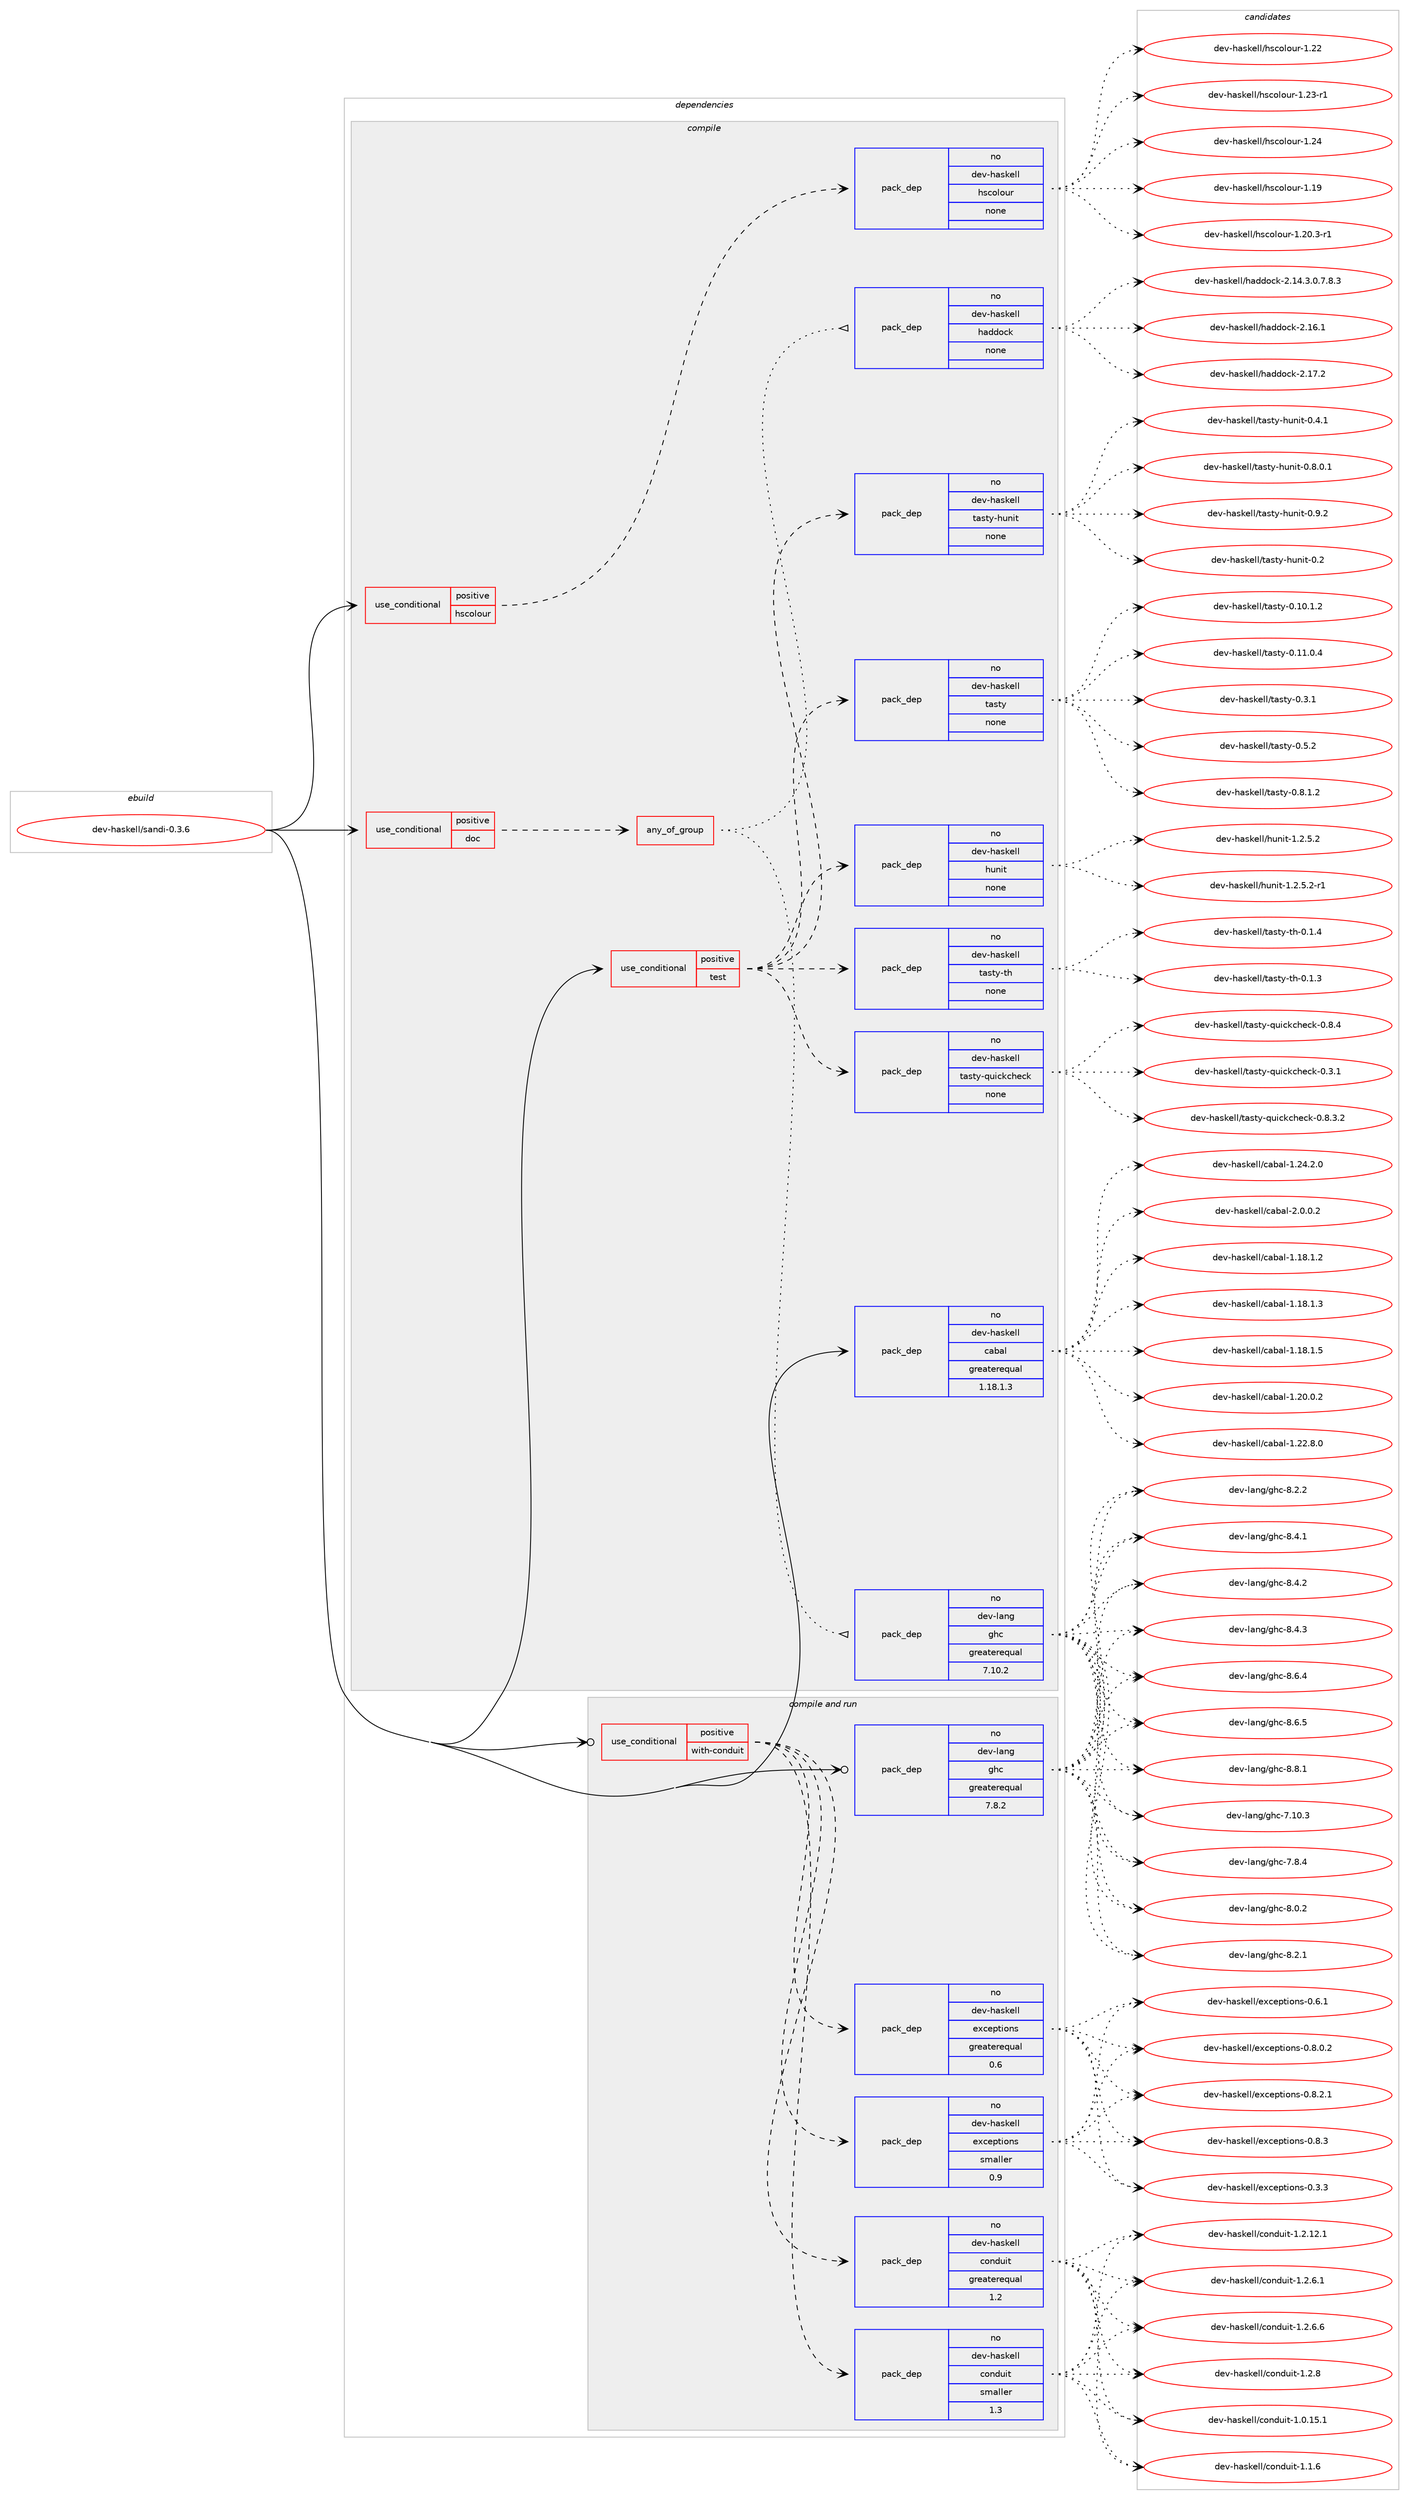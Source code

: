 digraph prolog {

# *************
# Graph options
# *************

newrank=true;
concentrate=true;
compound=true;
graph [rankdir=LR,fontname=Helvetica,fontsize=10,ranksep=1.5];#, ranksep=2.5, nodesep=0.2];
edge  [arrowhead=vee];
node  [fontname=Helvetica,fontsize=10];

# **********
# The ebuild
# **********

subgraph cluster_leftcol {
color=gray;
rank=same;
label=<<i>ebuild</i>>;
id [label="dev-haskell/sandi-0.3.6", color=red, width=4, href="../dev-haskell/sandi-0.3.6.svg"];
}

# ****************
# The dependencies
# ****************

subgraph cluster_midcol {
color=gray;
label=<<i>dependencies</i>>;
subgraph cluster_compile {
fillcolor="#eeeeee";
style=filled;
label=<<i>compile</i>>;
subgraph cond127393 {
dependency542852 [label=<<TABLE BORDER="0" CELLBORDER="1" CELLSPACING="0" CELLPADDING="4"><TR><TD ROWSPAN="3" CELLPADDING="10">use_conditional</TD></TR><TR><TD>positive</TD></TR><TR><TD>doc</TD></TR></TABLE>>, shape=none, color=red];
subgraph any10422 {
dependency542853 [label=<<TABLE BORDER="0" CELLBORDER="1" CELLSPACING="0" CELLPADDING="4"><TR><TD CELLPADDING="10">any_of_group</TD></TR></TABLE>>, shape=none, color=red];subgraph pack404680 {
dependency542854 [label=<<TABLE BORDER="0" CELLBORDER="1" CELLSPACING="0" CELLPADDING="4" WIDTH="220"><TR><TD ROWSPAN="6" CELLPADDING="30">pack_dep</TD></TR><TR><TD WIDTH="110">no</TD></TR><TR><TD>dev-haskell</TD></TR><TR><TD>haddock</TD></TR><TR><TD>none</TD></TR><TR><TD></TD></TR></TABLE>>, shape=none, color=blue];
}
dependency542853:e -> dependency542854:w [weight=20,style="dotted",arrowhead="oinv"];
subgraph pack404681 {
dependency542855 [label=<<TABLE BORDER="0" CELLBORDER="1" CELLSPACING="0" CELLPADDING="4" WIDTH="220"><TR><TD ROWSPAN="6" CELLPADDING="30">pack_dep</TD></TR><TR><TD WIDTH="110">no</TD></TR><TR><TD>dev-lang</TD></TR><TR><TD>ghc</TD></TR><TR><TD>greaterequal</TD></TR><TR><TD>7.10.2</TD></TR></TABLE>>, shape=none, color=blue];
}
dependency542853:e -> dependency542855:w [weight=20,style="dotted",arrowhead="oinv"];
}
dependency542852:e -> dependency542853:w [weight=20,style="dashed",arrowhead="vee"];
}
id:e -> dependency542852:w [weight=20,style="solid",arrowhead="vee"];
subgraph cond127394 {
dependency542856 [label=<<TABLE BORDER="0" CELLBORDER="1" CELLSPACING="0" CELLPADDING="4"><TR><TD ROWSPAN="3" CELLPADDING="10">use_conditional</TD></TR><TR><TD>positive</TD></TR><TR><TD>hscolour</TD></TR></TABLE>>, shape=none, color=red];
subgraph pack404682 {
dependency542857 [label=<<TABLE BORDER="0" CELLBORDER="1" CELLSPACING="0" CELLPADDING="4" WIDTH="220"><TR><TD ROWSPAN="6" CELLPADDING="30">pack_dep</TD></TR><TR><TD WIDTH="110">no</TD></TR><TR><TD>dev-haskell</TD></TR><TR><TD>hscolour</TD></TR><TR><TD>none</TD></TR><TR><TD></TD></TR></TABLE>>, shape=none, color=blue];
}
dependency542856:e -> dependency542857:w [weight=20,style="dashed",arrowhead="vee"];
}
id:e -> dependency542856:w [weight=20,style="solid",arrowhead="vee"];
subgraph cond127395 {
dependency542858 [label=<<TABLE BORDER="0" CELLBORDER="1" CELLSPACING="0" CELLPADDING="4"><TR><TD ROWSPAN="3" CELLPADDING="10">use_conditional</TD></TR><TR><TD>positive</TD></TR><TR><TD>test</TD></TR></TABLE>>, shape=none, color=red];
subgraph pack404683 {
dependency542859 [label=<<TABLE BORDER="0" CELLBORDER="1" CELLSPACING="0" CELLPADDING="4" WIDTH="220"><TR><TD ROWSPAN="6" CELLPADDING="30">pack_dep</TD></TR><TR><TD WIDTH="110">no</TD></TR><TR><TD>dev-haskell</TD></TR><TR><TD>hunit</TD></TR><TR><TD>none</TD></TR><TR><TD></TD></TR></TABLE>>, shape=none, color=blue];
}
dependency542858:e -> dependency542859:w [weight=20,style="dashed",arrowhead="vee"];
subgraph pack404684 {
dependency542860 [label=<<TABLE BORDER="0" CELLBORDER="1" CELLSPACING="0" CELLPADDING="4" WIDTH="220"><TR><TD ROWSPAN="6" CELLPADDING="30">pack_dep</TD></TR><TR><TD WIDTH="110">no</TD></TR><TR><TD>dev-haskell</TD></TR><TR><TD>tasty</TD></TR><TR><TD>none</TD></TR><TR><TD></TD></TR></TABLE>>, shape=none, color=blue];
}
dependency542858:e -> dependency542860:w [weight=20,style="dashed",arrowhead="vee"];
subgraph pack404685 {
dependency542861 [label=<<TABLE BORDER="0" CELLBORDER="1" CELLSPACING="0" CELLPADDING="4" WIDTH="220"><TR><TD ROWSPAN="6" CELLPADDING="30">pack_dep</TD></TR><TR><TD WIDTH="110">no</TD></TR><TR><TD>dev-haskell</TD></TR><TR><TD>tasty-hunit</TD></TR><TR><TD>none</TD></TR><TR><TD></TD></TR></TABLE>>, shape=none, color=blue];
}
dependency542858:e -> dependency542861:w [weight=20,style="dashed",arrowhead="vee"];
subgraph pack404686 {
dependency542862 [label=<<TABLE BORDER="0" CELLBORDER="1" CELLSPACING="0" CELLPADDING="4" WIDTH="220"><TR><TD ROWSPAN="6" CELLPADDING="30">pack_dep</TD></TR><TR><TD WIDTH="110">no</TD></TR><TR><TD>dev-haskell</TD></TR><TR><TD>tasty-quickcheck</TD></TR><TR><TD>none</TD></TR><TR><TD></TD></TR></TABLE>>, shape=none, color=blue];
}
dependency542858:e -> dependency542862:w [weight=20,style="dashed",arrowhead="vee"];
subgraph pack404687 {
dependency542863 [label=<<TABLE BORDER="0" CELLBORDER="1" CELLSPACING="0" CELLPADDING="4" WIDTH="220"><TR><TD ROWSPAN="6" CELLPADDING="30">pack_dep</TD></TR><TR><TD WIDTH="110">no</TD></TR><TR><TD>dev-haskell</TD></TR><TR><TD>tasty-th</TD></TR><TR><TD>none</TD></TR><TR><TD></TD></TR></TABLE>>, shape=none, color=blue];
}
dependency542858:e -> dependency542863:w [weight=20,style="dashed",arrowhead="vee"];
}
id:e -> dependency542858:w [weight=20,style="solid",arrowhead="vee"];
subgraph pack404688 {
dependency542864 [label=<<TABLE BORDER="0" CELLBORDER="1" CELLSPACING="0" CELLPADDING="4" WIDTH="220"><TR><TD ROWSPAN="6" CELLPADDING="30">pack_dep</TD></TR><TR><TD WIDTH="110">no</TD></TR><TR><TD>dev-haskell</TD></TR><TR><TD>cabal</TD></TR><TR><TD>greaterequal</TD></TR><TR><TD>1.18.1.3</TD></TR></TABLE>>, shape=none, color=blue];
}
id:e -> dependency542864:w [weight=20,style="solid",arrowhead="vee"];
}
subgraph cluster_compileandrun {
fillcolor="#eeeeee";
style=filled;
label=<<i>compile and run</i>>;
subgraph cond127396 {
dependency542865 [label=<<TABLE BORDER="0" CELLBORDER="1" CELLSPACING="0" CELLPADDING="4"><TR><TD ROWSPAN="3" CELLPADDING="10">use_conditional</TD></TR><TR><TD>positive</TD></TR><TR><TD>with-conduit</TD></TR></TABLE>>, shape=none, color=red];
subgraph pack404689 {
dependency542866 [label=<<TABLE BORDER="0" CELLBORDER="1" CELLSPACING="0" CELLPADDING="4" WIDTH="220"><TR><TD ROWSPAN="6" CELLPADDING="30">pack_dep</TD></TR><TR><TD WIDTH="110">no</TD></TR><TR><TD>dev-haskell</TD></TR><TR><TD>conduit</TD></TR><TR><TD>greaterequal</TD></TR><TR><TD>1.2</TD></TR></TABLE>>, shape=none, color=blue];
}
dependency542865:e -> dependency542866:w [weight=20,style="dashed",arrowhead="vee"];
subgraph pack404690 {
dependency542867 [label=<<TABLE BORDER="0" CELLBORDER="1" CELLSPACING="0" CELLPADDING="4" WIDTH="220"><TR><TD ROWSPAN="6" CELLPADDING="30">pack_dep</TD></TR><TR><TD WIDTH="110">no</TD></TR><TR><TD>dev-haskell</TD></TR><TR><TD>conduit</TD></TR><TR><TD>smaller</TD></TR><TR><TD>1.3</TD></TR></TABLE>>, shape=none, color=blue];
}
dependency542865:e -> dependency542867:w [weight=20,style="dashed",arrowhead="vee"];
subgraph pack404691 {
dependency542868 [label=<<TABLE BORDER="0" CELLBORDER="1" CELLSPACING="0" CELLPADDING="4" WIDTH="220"><TR><TD ROWSPAN="6" CELLPADDING="30">pack_dep</TD></TR><TR><TD WIDTH="110">no</TD></TR><TR><TD>dev-haskell</TD></TR><TR><TD>exceptions</TD></TR><TR><TD>greaterequal</TD></TR><TR><TD>0.6</TD></TR></TABLE>>, shape=none, color=blue];
}
dependency542865:e -> dependency542868:w [weight=20,style="dashed",arrowhead="vee"];
subgraph pack404692 {
dependency542869 [label=<<TABLE BORDER="0" CELLBORDER="1" CELLSPACING="0" CELLPADDING="4" WIDTH="220"><TR><TD ROWSPAN="6" CELLPADDING="30">pack_dep</TD></TR><TR><TD WIDTH="110">no</TD></TR><TR><TD>dev-haskell</TD></TR><TR><TD>exceptions</TD></TR><TR><TD>smaller</TD></TR><TR><TD>0.9</TD></TR></TABLE>>, shape=none, color=blue];
}
dependency542865:e -> dependency542869:w [weight=20,style="dashed",arrowhead="vee"];
}
id:e -> dependency542865:w [weight=20,style="solid",arrowhead="odotvee"];
subgraph pack404693 {
dependency542870 [label=<<TABLE BORDER="0" CELLBORDER="1" CELLSPACING="0" CELLPADDING="4" WIDTH="220"><TR><TD ROWSPAN="6" CELLPADDING="30">pack_dep</TD></TR><TR><TD WIDTH="110">no</TD></TR><TR><TD>dev-lang</TD></TR><TR><TD>ghc</TD></TR><TR><TD>greaterequal</TD></TR><TR><TD>7.8.2</TD></TR></TABLE>>, shape=none, color=blue];
}
id:e -> dependency542870:w [weight=20,style="solid",arrowhead="odotvee"];
}
subgraph cluster_run {
fillcolor="#eeeeee";
style=filled;
label=<<i>run</i>>;
}
}

# **************
# The candidates
# **************

subgraph cluster_choices {
rank=same;
color=gray;
label=<<i>candidates</i>>;

subgraph choice404680 {
color=black;
nodesep=1;
choice1001011184510497115107101108108471049710010011199107455046495246514648465546564651 [label="dev-haskell/haddock-2.14.3.0.7.8.3", color=red, width=4,href="../dev-haskell/haddock-2.14.3.0.7.8.3.svg"];
choice100101118451049711510710110810847104971001001119910745504649544649 [label="dev-haskell/haddock-2.16.1", color=red, width=4,href="../dev-haskell/haddock-2.16.1.svg"];
choice100101118451049711510710110810847104971001001119910745504649554650 [label="dev-haskell/haddock-2.17.2", color=red, width=4,href="../dev-haskell/haddock-2.17.2.svg"];
dependency542854:e -> choice1001011184510497115107101108108471049710010011199107455046495246514648465546564651:w [style=dotted,weight="100"];
dependency542854:e -> choice100101118451049711510710110810847104971001001119910745504649544649:w [style=dotted,weight="100"];
dependency542854:e -> choice100101118451049711510710110810847104971001001119910745504649554650:w [style=dotted,weight="100"];
}
subgraph choice404681 {
color=black;
nodesep=1;
choice1001011184510897110103471031049945554649484651 [label="dev-lang/ghc-7.10.3", color=red, width=4,href="../dev-lang/ghc-7.10.3.svg"];
choice10010111845108971101034710310499455546564652 [label="dev-lang/ghc-7.8.4", color=red, width=4,href="../dev-lang/ghc-7.8.4.svg"];
choice10010111845108971101034710310499455646484650 [label="dev-lang/ghc-8.0.2", color=red, width=4,href="../dev-lang/ghc-8.0.2.svg"];
choice10010111845108971101034710310499455646504649 [label="dev-lang/ghc-8.2.1", color=red, width=4,href="../dev-lang/ghc-8.2.1.svg"];
choice10010111845108971101034710310499455646504650 [label="dev-lang/ghc-8.2.2", color=red, width=4,href="../dev-lang/ghc-8.2.2.svg"];
choice10010111845108971101034710310499455646524649 [label="dev-lang/ghc-8.4.1", color=red, width=4,href="../dev-lang/ghc-8.4.1.svg"];
choice10010111845108971101034710310499455646524650 [label="dev-lang/ghc-8.4.2", color=red, width=4,href="../dev-lang/ghc-8.4.2.svg"];
choice10010111845108971101034710310499455646524651 [label="dev-lang/ghc-8.4.3", color=red, width=4,href="../dev-lang/ghc-8.4.3.svg"];
choice10010111845108971101034710310499455646544652 [label="dev-lang/ghc-8.6.4", color=red, width=4,href="../dev-lang/ghc-8.6.4.svg"];
choice10010111845108971101034710310499455646544653 [label="dev-lang/ghc-8.6.5", color=red, width=4,href="../dev-lang/ghc-8.6.5.svg"];
choice10010111845108971101034710310499455646564649 [label="dev-lang/ghc-8.8.1", color=red, width=4,href="../dev-lang/ghc-8.8.1.svg"];
dependency542855:e -> choice1001011184510897110103471031049945554649484651:w [style=dotted,weight="100"];
dependency542855:e -> choice10010111845108971101034710310499455546564652:w [style=dotted,weight="100"];
dependency542855:e -> choice10010111845108971101034710310499455646484650:w [style=dotted,weight="100"];
dependency542855:e -> choice10010111845108971101034710310499455646504649:w [style=dotted,weight="100"];
dependency542855:e -> choice10010111845108971101034710310499455646504650:w [style=dotted,weight="100"];
dependency542855:e -> choice10010111845108971101034710310499455646524649:w [style=dotted,weight="100"];
dependency542855:e -> choice10010111845108971101034710310499455646524650:w [style=dotted,weight="100"];
dependency542855:e -> choice10010111845108971101034710310499455646524651:w [style=dotted,weight="100"];
dependency542855:e -> choice10010111845108971101034710310499455646544652:w [style=dotted,weight="100"];
dependency542855:e -> choice10010111845108971101034710310499455646544653:w [style=dotted,weight="100"];
dependency542855:e -> choice10010111845108971101034710310499455646564649:w [style=dotted,weight="100"];
}
subgraph choice404682 {
color=black;
nodesep=1;
choice100101118451049711510710110810847104115991111081111171144549464957 [label="dev-haskell/hscolour-1.19", color=red, width=4,href="../dev-haskell/hscolour-1.19.svg"];
choice10010111845104971151071011081084710411599111108111117114454946504846514511449 [label="dev-haskell/hscolour-1.20.3-r1", color=red, width=4,href="../dev-haskell/hscolour-1.20.3-r1.svg"];
choice100101118451049711510710110810847104115991111081111171144549465050 [label="dev-haskell/hscolour-1.22", color=red, width=4,href="../dev-haskell/hscolour-1.22.svg"];
choice1001011184510497115107101108108471041159911110811111711445494650514511449 [label="dev-haskell/hscolour-1.23-r1", color=red, width=4,href="../dev-haskell/hscolour-1.23-r1.svg"];
choice100101118451049711510710110810847104115991111081111171144549465052 [label="dev-haskell/hscolour-1.24", color=red, width=4,href="../dev-haskell/hscolour-1.24.svg"];
dependency542857:e -> choice100101118451049711510710110810847104115991111081111171144549464957:w [style=dotted,weight="100"];
dependency542857:e -> choice10010111845104971151071011081084710411599111108111117114454946504846514511449:w [style=dotted,weight="100"];
dependency542857:e -> choice100101118451049711510710110810847104115991111081111171144549465050:w [style=dotted,weight="100"];
dependency542857:e -> choice1001011184510497115107101108108471041159911110811111711445494650514511449:w [style=dotted,weight="100"];
dependency542857:e -> choice100101118451049711510710110810847104115991111081111171144549465052:w [style=dotted,weight="100"];
}
subgraph choice404683 {
color=black;
nodesep=1;
choice1001011184510497115107101108108471041171101051164549465046534650 [label="dev-haskell/hunit-1.2.5.2", color=red, width=4,href="../dev-haskell/hunit-1.2.5.2.svg"];
choice10010111845104971151071011081084710411711010511645494650465346504511449 [label="dev-haskell/hunit-1.2.5.2-r1", color=red, width=4,href="../dev-haskell/hunit-1.2.5.2-r1.svg"];
dependency542859:e -> choice1001011184510497115107101108108471041171101051164549465046534650:w [style=dotted,weight="100"];
dependency542859:e -> choice10010111845104971151071011081084710411711010511645494650465346504511449:w [style=dotted,weight="100"];
}
subgraph choice404684 {
color=black;
nodesep=1;
choice10010111845104971151071011081084711697115116121454846494846494650 [label="dev-haskell/tasty-0.10.1.2", color=red, width=4,href="../dev-haskell/tasty-0.10.1.2.svg"];
choice10010111845104971151071011081084711697115116121454846494946484652 [label="dev-haskell/tasty-0.11.0.4", color=red, width=4,href="../dev-haskell/tasty-0.11.0.4.svg"];
choice10010111845104971151071011081084711697115116121454846514649 [label="dev-haskell/tasty-0.3.1", color=red, width=4,href="../dev-haskell/tasty-0.3.1.svg"];
choice10010111845104971151071011081084711697115116121454846534650 [label="dev-haskell/tasty-0.5.2", color=red, width=4,href="../dev-haskell/tasty-0.5.2.svg"];
choice100101118451049711510710110810847116971151161214548465646494650 [label="dev-haskell/tasty-0.8.1.2", color=red, width=4,href="../dev-haskell/tasty-0.8.1.2.svg"];
dependency542860:e -> choice10010111845104971151071011081084711697115116121454846494846494650:w [style=dotted,weight="100"];
dependency542860:e -> choice10010111845104971151071011081084711697115116121454846494946484652:w [style=dotted,weight="100"];
dependency542860:e -> choice10010111845104971151071011081084711697115116121454846514649:w [style=dotted,weight="100"];
dependency542860:e -> choice10010111845104971151071011081084711697115116121454846534650:w [style=dotted,weight="100"];
dependency542860:e -> choice100101118451049711510710110810847116971151161214548465646494650:w [style=dotted,weight="100"];
}
subgraph choice404685 {
color=black;
nodesep=1;
choice100101118451049711510710110810847116971151161214510411711010511645484650 [label="dev-haskell/tasty-hunit-0.2", color=red, width=4,href="../dev-haskell/tasty-hunit-0.2.svg"];
choice1001011184510497115107101108108471169711511612145104117110105116454846524649 [label="dev-haskell/tasty-hunit-0.4.1", color=red, width=4,href="../dev-haskell/tasty-hunit-0.4.1.svg"];
choice10010111845104971151071011081084711697115116121451041171101051164548465646484649 [label="dev-haskell/tasty-hunit-0.8.0.1", color=red, width=4,href="../dev-haskell/tasty-hunit-0.8.0.1.svg"];
choice1001011184510497115107101108108471169711511612145104117110105116454846574650 [label="dev-haskell/tasty-hunit-0.9.2", color=red, width=4,href="../dev-haskell/tasty-hunit-0.9.2.svg"];
dependency542861:e -> choice100101118451049711510710110810847116971151161214510411711010511645484650:w [style=dotted,weight="100"];
dependency542861:e -> choice1001011184510497115107101108108471169711511612145104117110105116454846524649:w [style=dotted,weight="100"];
dependency542861:e -> choice10010111845104971151071011081084711697115116121451041171101051164548465646484649:w [style=dotted,weight="100"];
dependency542861:e -> choice1001011184510497115107101108108471169711511612145104117110105116454846574650:w [style=dotted,weight="100"];
}
subgraph choice404686 {
color=black;
nodesep=1;
choice1001011184510497115107101108108471169711511612145113117105991079910410199107454846514649 [label="dev-haskell/tasty-quickcheck-0.3.1", color=red, width=4,href="../dev-haskell/tasty-quickcheck-0.3.1.svg"];
choice10010111845104971151071011081084711697115116121451131171059910799104101991074548465646514650 [label="dev-haskell/tasty-quickcheck-0.8.3.2", color=red, width=4,href="../dev-haskell/tasty-quickcheck-0.8.3.2.svg"];
choice1001011184510497115107101108108471169711511612145113117105991079910410199107454846564652 [label="dev-haskell/tasty-quickcheck-0.8.4", color=red, width=4,href="../dev-haskell/tasty-quickcheck-0.8.4.svg"];
dependency542862:e -> choice1001011184510497115107101108108471169711511612145113117105991079910410199107454846514649:w [style=dotted,weight="100"];
dependency542862:e -> choice10010111845104971151071011081084711697115116121451131171059910799104101991074548465646514650:w [style=dotted,weight="100"];
dependency542862:e -> choice1001011184510497115107101108108471169711511612145113117105991079910410199107454846564652:w [style=dotted,weight="100"];
}
subgraph choice404687 {
color=black;
nodesep=1;
choice1001011184510497115107101108108471169711511612145116104454846494651 [label="dev-haskell/tasty-th-0.1.3", color=red, width=4,href="../dev-haskell/tasty-th-0.1.3.svg"];
choice1001011184510497115107101108108471169711511612145116104454846494652 [label="dev-haskell/tasty-th-0.1.4", color=red, width=4,href="../dev-haskell/tasty-th-0.1.4.svg"];
dependency542863:e -> choice1001011184510497115107101108108471169711511612145116104454846494651:w [style=dotted,weight="100"];
dependency542863:e -> choice1001011184510497115107101108108471169711511612145116104454846494652:w [style=dotted,weight="100"];
}
subgraph choice404688 {
color=black;
nodesep=1;
choice10010111845104971151071011081084799979897108454946495646494650 [label="dev-haskell/cabal-1.18.1.2", color=red, width=4,href="../dev-haskell/cabal-1.18.1.2.svg"];
choice10010111845104971151071011081084799979897108454946495646494651 [label="dev-haskell/cabal-1.18.1.3", color=red, width=4,href="../dev-haskell/cabal-1.18.1.3.svg"];
choice10010111845104971151071011081084799979897108454946495646494653 [label="dev-haskell/cabal-1.18.1.5", color=red, width=4,href="../dev-haskell/cabal-1.18.1.5.svg"];
choice10010111845104971151071011081084799979897108454946504846484650 [label="dev-haskell/cabal-1.20.0.2", color=red, width=4,href="../dev-haskell/cabal-1.20.0.2.svg"];
choice10010111845104971151071011081084799979897108454946505046564648 [label="dev-haskell/cabal-1.22.8.0", color=red, width=4,href="../dev-haskell/cabal-1.22.8.0.svg"];
choice10010111845104971151071011081084799979897108454946505246504648 [label="dev-haskell/cabal-1.24.2.0", color=red, width=4,href="../dev-haskell/cabal-1.24.2.0.svg"];
choice100101118451049711510710110810847999798971084550464846484650 [label="dev-haskell/cabal-2.0.0.2", color=red, width=4,href="../dev-haskell/cabal-2.0.0.2.svg"];
dependency542864:e -> choice10010111845104971151071011081084799979897108454946495646494650:w [style=dotted,weight="100"];
dependency542864:e -> choice10010111845104971151071011081084799979897108454946495646494651:w [style=dotted,weight="100"];
dependency542864:e -> choice10010111845104971151071011081084799979897108454946495646494653:w [style=dotted,weight="100"];
dependency542864:e -> choice10010111845104971151071011081084799979897108454946504846484650:w [style=dotted,weight="100"];
dependency542864:e -> choice10010111845104971151071011081084799979897108454946505046564648:w [style=dotted,weight="100"];
dependency542864:e -> choice10010111845104971151071011081084799979897108454946505246504648:w [style=dotted,weight="100"];
dependency542864:e -> choice100101118451049711510710110810847999798971084550464846484650:w [style=dotted,weight="100"];
}
subgraph choice404689 {
color=black;
nodesep=1;
choice10010111845104971151071011081084799111110100117105116454946484649534649 [label="dev-haskell/conduit-1.0.15.1", color=red, width=4,href="../dev-haskell/conduit-1.0.15.1.svg"];
choice10010111845104971151071011081084799111110100117105116454946494654 [label="dev-haskell/conduit-1.1.6", color=red, width=4,href="../dev-haskell/conduit-1.1.6.svg"];
choice10010111845104971151071011081084799111110100117105116454946504649504649 [label="dev-haskell/conduit-1.2.12.1", color=red, width=4,href="../dev-haskell/conduit-1.2.12.1.svg"];
choice100101118451049711510710110810847991111101001171051164549465046544649 [label="dev-haskell/conduit-1.2.6.1", color=red, width=4,href="../dev-haskell/conduit-1.2.6.1.svg"];
choice100101118451049711510710110810847991111101001171051164549465046544654 [label="dev-haskell/conduit-1.2.6.6", color=red, width=4,href="../dev-haskell/conduit-1.2.6.6.svg"];
choice10010111845104971151071011081084799111110100117105116454946504656 [label="dev-haskell/conduit-1.2.8", color=red, width=4,href="../dev-haskell/conduit-1.2.8.svg"];
dependency542866:e -> choice10010111845104971151071011081084799111110100117105116454946484649534649:w [style=dotted,weight="100"];
dependency542866:e -> choice10010111845104971151071011081084799111110100117105116454946494654:w [style=dotted,weight="100"];
dependency542866:e -> choice10010111845104971151071011081084799111110100117105116454946504649504649:w [style=dotted,weight="100"];
dependency542866:e -> choice100101118451049711510710110810847991111101001171051164549465046544649:w [style=dotted,weight="100"];
dependency542866:e -> choice100101118451049711510710110810847991111101001171051164549465046544654:w [style=dotted,weight="100"];
dependency542866:e -> choice10010111845104971151071011081084799111110100117105116454946504656:w [style=dotted,weight="100"];
}
subgraph choice404690 {
color=black;
nodesep=1;
choice10010111845104971151071011081084799111110100117105116454946484649534649 [label="dev-haskell/conduit-1.0.15.1", color=red, width=4,href="../dev-haskell/conduit-1.0.15.1.svg"];
choice10010111845104971151071011081084799111110100117105116454946494654 [label="dev-haskell/conduit-1.1.6", color=red, width=4,href="../dev-haskell/conduit-1.1.6.svg"];
choice10010111845104971151071011081084799111110100117105116454946504649504649 [label="dev-haskell/conduit-1.2.12.1", color=red, width=4,href="../dev-haskell/conduit-1.2.12.1.svg"];
choice100101118451049711510710110810847991111101001171051164549465046544649 [label="dev-haskell/conduit-1.2.6.1", color=red, width=4,href="../dev-haskell/conduit-1.2.6.1.svg"];
choice100101118451049711510710110810847991111101001171051164549465046544654 [label="dev-haskell/conduit-1.2.6.6", color=red, width=4,href="../dev-haskell/conduit-1.2.6.6.svg"];
choice10010111845104971151071011081084799111110100117105116454946504656 [label="dev-haskell/conduit-1.2.8", color=red, width=4,href="../dev-haskell/conduit-1.2.8.svg"];
dependency542867:e -> choice10010111845104971151071011081084799111110100117105116454946484649534649:w [style=dotted,weight="100"];
dependency542867:e -> choice10010111845104971151071011081084799111110100117105116454946494654:w [style=dotted,weight="100"];
dependency542867:e -> choice10010111845104971151071011081084799111110100117105116454946504649504649:w [style=dotted,weight="100"];
dependency542867:e -> choice100101118451049711510710110810847991111101001171051164549465046544649:w [style=dotted,weight="100"];
dependency542867:e -> choice100101118451049711510710110810847991111101001171051164549465046544654:w [style=dotted,weight="100"];
dependency542867:e -> choice10010111845104971151071011081084799111110100117105116454946504656:w [style=dotted,weight="100"];
}
subgraph choice404691 {
color=black;
nodesep=1;
choice10010111845104971151071011081084710112099101112116105111110115454846514651 [label="dev-haskell/exceptions-0.3.3", color=red, width=4,href="../dev-haskell/exceptions-0.3.3.svg"];
choice10010111845104971151071011081084710112099101112116105111110115454846544649 [label="dev-haskell/exceptions-0.6.1", color=red, width=4,href="../dev-haskell/exceptions-0.6.1.svg"];
choice100101118451049711510710110810847101120991011121161051111101154548465646484650 [label="dev-haskell/exceptions-0.8.0.2", color=red, width=4,href="../dev-haskell/exceptions-0.8.0.2.svg"];
choice100101118451049711510710110810847101120991011121161051111101154548465646504649 [label="dev-haskell/exceptions-0.8.2.1", color=red, width=4,href="../dev-haskell/exceptions-0.8.2.1.svg"];
choice10010111845104971151071011081084710112099101112116105111110115454846564651 [label="dev-haskell/exceptions-0.8.3", color=red, width=4,href="../dev-haskell/exceptions-0.8.3.svg"];
dependency542868:e -> choice10010111845104971151071011081084710112099101112116105111110115454846514651:w [style=dotted,weight="100"];
dependency542868:e -> choice10010111845104971151071011081084710112099101112116105111110115454846544649:w [style=dotted,weight="100"];
dependency542868:e -> choice100101118451049711510710110810847101120991011121161051111101154548465646484650:w [style=dotted,weight="100"];
dependency542868:e -> choice100101118451049711510710110810847101120991011121161051111101154548465646504649:w [style=dotted,weight="100"];
dependency542868:e -> choice10010111845104971151071011081084710112099101112116105111110115454846564651:w [style=dotted,weight="100"];
}
subgraph choice404692 {
color=black;
nodesep=1;
choice10010111845104971151071011081084710112099101112116105111110115454846514651 [label="dev-haskell/exceptions-0.3.3", color=red, width=4,href="../dev-haskell/exceptions-0.3.3.svg"];
choice10010111845104971151071011081084710112099101112116105111110115454846544649 [label="dev-haskell/exceptions-0.6.1", color=red, width=4,href="../dev-haskell/exceptions-0.6.1.svg"];
choice100101118451049711510710110810847101120991011121161051111101154548465646484650 [label="dev-haskell/exceptions-0.8.0.2", color=red, width=4,href="../dev-haskell/exceptions-0.8.0.2.svg"];
choice100101118451049711510710110810847101120991011121161051111101154548465646504649 [label="dev-haskell/exceptions-0.8.2.1", color=red, width=4,href="../dev-haskell/exceptions-0.8.2.1.svg"];
choice10010111845104971151071011081084710112099101112116105111110115454846564651 [label="dev-haskell/exceptions-0.8.3", color=red, width=4,href="../dev-haskell/exceptions-0.8.3.svg"];
dependency542869:e -> choice10010111845104971151071011081084710112099101112116105111110115454846514651:w [style=dotted,weight="100"];
dependency542869:e -> choice10010111845104971151071011081084710112099101112116105111110115454846544649:w [style=dotted,weight="100"];
dependency542869:e -> choice100101118451049711510710110810847101120991011121161051111101154548465646484650:w [style=dotted,weight="100"];
dependency542869:e -> choice100101118451049711510710110810847101120991011121161051111101154548465646504649:w [style=dotted,weight="100"];
dependency542869:e -> choice10010111845104971151071011081084710112099101112116105111110115454846564651:w [style=dotted,weight="100"];
}
subgraph choice404693 {
color=black;
nodesep=1;
choice1001011184510897110103471031049945554649484651 [label="dev-lang/ghc-7.10.3", color=red, width=4,href="../dev-lang/ghc-7.10.3.svg"];
choice10010111845108971101034710310499455546564652 [label="dev-lang/ghc-7.8.4", color=red, width=4,href="../dev-lang/ghc-7.8.4.svg"];
choice10010111845108971101034710310499455646484650 [label="dev-lang/ghc-8.0.2", color=red, width=4,href="../dev-lang/ghc-8.0.2.svg"];
choice10010111845108971101034710310499455646504649 [label="dev-lang/ghc-8.2.1", color=red, width=4,href="../dev-lang/ghc-8.2.1.svg"];
choice10010111845108971101034710310499455646504650 [label="dev-lang/ghc-8.2.2", color=red, width=4,href="../dev-lang/ghc-8.2.2.svg"];
choice10010111845108971101034710310499455646524649 [label="dev-lang/ghc-8.4.1", color=red, width=4,href="../dev-lang/ghc-8.4.1.svg"];
choice10010111845108971101034710310499455646524650 [label="dev-lang/ghc-8.4.2", color=red, width=4,href="../dev-lang/ghc-8.4.2.svg"];
choice10010111845108971101034710310499455646524651 [label="dev-lang/ghc-8.4.3", color=red, width=4,href="../dev-lang/ghc-8.4.3.svg"];
choice10010111845108971101034710310499455646544652 [label="dev-lang/ghc-8.6.4", color=red, width=4,href="../dev-lang/ghc-8.6.4.svg"];
choice10010111845108971101034710310499455646544653 [label="dev-lang/ghc-8.6.5", color=red, width=4,href="../dev-lang/ghc-8.6.5.svg"];
choice10010111845108971101034710310499455646564649 [label="dev-lang/ghc-8.8.1", color=red, width=4,href="../dev-lang/ghc-8.8.1.svg"];
dependency542870:e -> choice1001011184510897110103471031049945554649484651:w [style=dotted,weight="100"];
dependency542870:e -> choice10010111845108971101034710310499455546564652:w [style=dotted,weight="100"];
dependency542870:e -> choice10010111845108971101034710310499455646484650:w [style=dotted,weight="100"];
dependency542870:e -> choice10010111845108971101034710310499455646504649:w [style=dotted,weight="100"];
dependency542870:e -> choice10010111845108971101034710310499455646504650:w [style=dotted,weight="100"];
dependency542870:e -> choice10010111845108971101034710310499455646524649:w [style=dotted,weight="100"];
dependency542870:e -> choice10010111845108971101034710310499455646524650:w [style=dotted,weight="100"];
dependency542870:e -> choice10010111845108971101034710310499455646524651:w [style=dotted,weight="100"];
dependency542870:e -> choice10010111845108971101034710310499455646544652:w [style=dotted,weight="100"];
dependency542870:e -> choice10010111845108971101034710310499455646544653:w [style=dotted,weight="100"];
dependency542870:e -> choice10010111845108971101034710310499455646564649:w [style=dotted,weight="100"];
}
}

}
